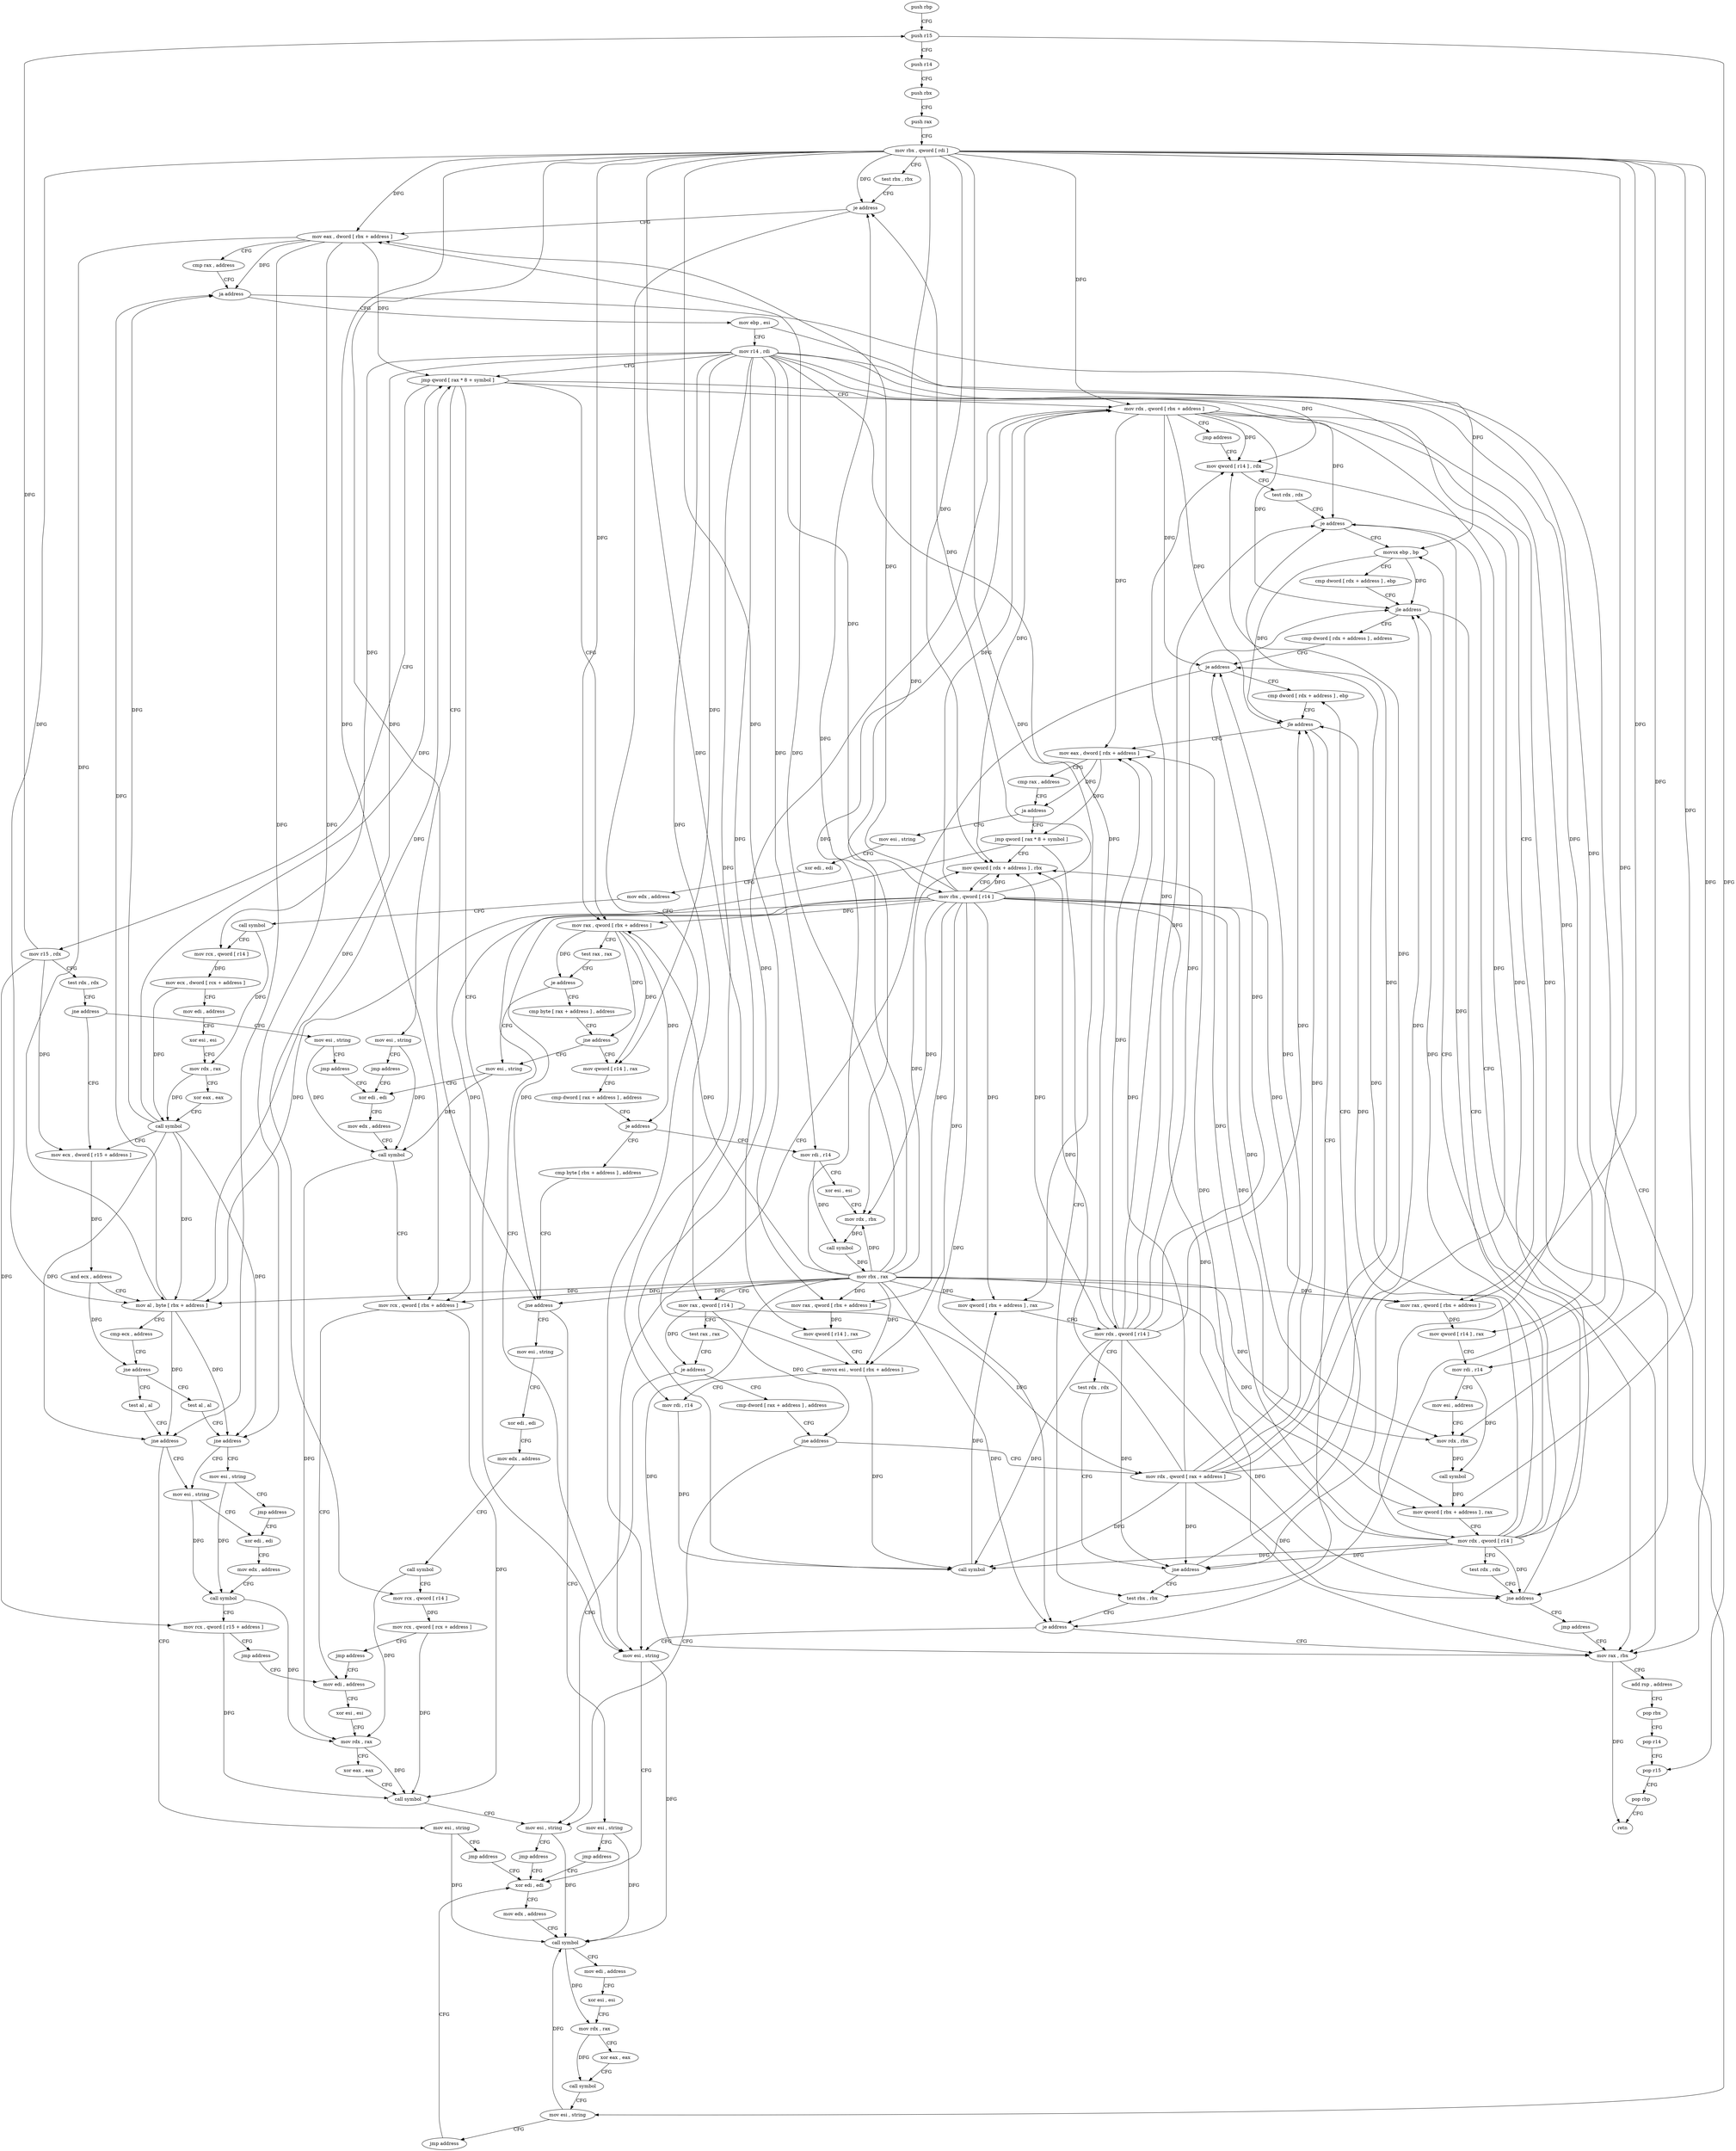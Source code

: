 digraph "func" {
"4220864" [label = "push rbp" ]
"4220865" [label = "push r15" ]
"4220867" [label = "push r14" ]
"4220869" [label = "push rbx" ]
"4220870" [label = "push rax" ]
"4220871" [label = "mov rbx , qword [ rdi ]" ]
"4220874" [label = "test rbx , rbx" ]
"4220877" [label = "je address" ]
"4221163" [label = "mov esi , string" ]
"4220883" [label = "mov eax , dword [ rbx + address ]" ]
"4221168" [label = "xor edi , edi" ]
"4220886" [label = "cmp rax , address" ]
"4220890" [label = "ja address" ]
"4221197" [label = "mov esi , string" ]
"4220896" [label = "mov ebp , esi" ]
"4221170" [label = "mov edx , address" ]
"4221175" [label = "call symbol" ]
"4221180" [label = "mov edi , address" ]
"4221185" [label = "xor esi , esi" ]
"4221187" [label = "mov rdx , rax" ]
"4221190" [label = "xor eax , eax" ]
"4221192" [label = "call symbol" ]
"4221202" [label = "jmp address" ]
"4220898" [label = "mov r14 , rdi" ]
"4220901" [label = "jmp qword [ rax * 8 + symbol ]" ]
"4220908" [label = "mov rdx , qword [ rbx + address ]" ]
"4220920" [label = "mov rax , qword [ rbx + address ]" ]
"4220966" [label = "mov rax , qword [ rbx + address ]" ]
"4221204" [label = "mov r15 , rdx" ]
"4221219" [label = "mov esi , string" ]
"4220915" [label = "jmp address" ]
"4221050" [label = "mov qword [ r14 ] , rdx" ]
"4220927" [label = "mov qword [ r14 ] , rax" ]
"4220930" [label = "mov rdi , r14" ]
"4220933" [label = "mov esi , address" ]
"4220938" [label = "mov rdx , rbx" ]
"4220941" [label = "call symbol" ]
"4220946" [label = "mov qword [ rbx + address ] , rax" ]
"4220953" [label = "mov rdx , qword [ r14 ]" ]
"4220956" [label = "test rdx , rdx" ]
"4220959" [label = "jne address" ]
"4221058" [label = "movsx ebp , bp" ]
"4220961" [label = "jmp address" ]
"4220973" [label = "test rax , rax" ]
"4220976" [label = "je address" ]
"4221226" [label = "mov esi , string" ]
"4220982" [label = "cmp byte [ rax + address ] , address" ]
"4221207" [label = "test rdx , rdx" ]
"4221210" [label = "jne address" ]
"4221311" [label = "mov ecx , dword [ r15 + address ]" ]
"4221212" [label = "mov esi , string" ]
"4221224" [label = "jmp address" ]
"4221231" [label = "xor edi , edi" ]
"4221053" [label = "test rdx , rdx" ]
"4221056" [label = "je address" ]
"4221149" [label = "mov rax , rbx" ]
"4221061" [label = "cmp dword [ rdx + address ] , ebp" ]
"4221064" [label = "jle address" ]
"4221066" [label = "cmp dword [ rdx + address ] , address" ]
"4220986" [label = "jne address" ]
"4220992" [label = "mov qword [ r14 ] , rax" ]
"4221315" [label = "and ecx , address" ]
"4221318" [label = "mov al , byte [ rbx + address ]" ]
"4221321" [label = "cmp ecx , address" ]
"4221324" [label = "jne address" ]
"4221353" [label = "test al , al" ]
"4221326" [label = "test al , al" ]
"4221217" [label = "jmp address" ]
"4221233" [label = "mov edx , address" ]
"4221238" [label = "call symbol" ]
"4221243" [label = "mov rcx , qword [ rbx + address ]" ]
"4221247" [label = "mov edi , address" ]
"4221152" [label = "add rsp , address" ]
"4221156" [label = "pop rbx" ]
"4221157" [label = "pop r14" ]
"4221159" [label = "pop r15" ]
"4221161" [label = "pop rbp" ]
"4221162" [label = "retn" ]
"4221070" [label = "je address" ]
"4221072" [label = "cmp dword [ rdx + address ] , ebp" ]
"4220995" [label = "cmp dword [ rax + address ] , address" ]
"4220999" [label = "je address" ]
"4221337" [label = "cmp byte [ rbx + address ] , address" ]
"4221005" [label = "mov rdi , r14" ]
"4221355" [label = "jne address" ]
"4221367" [label = "mov esi , string" ]
"4221357" [label = "mov esi , string" ]
"4221328" [label = "jne address" ]
"4221330" [label = "mov esi , string" ]
"4221075" [label = "jle address" ]
"4221144" [label = "test rbx , rbx" ]
"4221077" [label = "mov eax , dword [ rdx + address ]" ]
"4221341" [label = "jne address" ]
"4221393" [label = "mov esi , string" ]
"4221343" [label = "mov esi , string" ]
"4221008" [label = "xor esi , esi" ]
"4221010" [label = "mov rdx , rbx" ]
"4221013" [label = "call symbol" ]
"4221018" [label = "mov rbx , rax" ]
"4221021" [label = "mov rax , qword [ r14 ]" ]
"4221024" [label = "test rax , rax" ]
"4221027" [label = "je address" ]
"4221264" [label = "mov esi , string" ]
"4221033" [label = "cmp dword [ rax + address ] , address" ]
"4221372" [label = "xor edi , edi" ]
"4221362" [label = "jmp address" ]
"4221335" [label = "jmp address" ]
"4221147" [label = "je address" ]
"4221080" [label = "cmp rax , address" ]
"4221084" [label = "ja address" ]
"4221271" [label = "mov esi , string" ]
"4221090" [label = "jmp qword [ rax * 8 + symbol ]" ]
"4221398" [label = "xor edi , edi" ]
"4221400" [label = "mov edx , address" ]
"4221405" [label = "call symbol" ]
"4221410" [label = "mov rcx , qword [ r14 ]" ]
"4221413" [label = "mov rcx , qword [ rcx + address ]" ]
"4221417" [label = "jmp address" ]
"4221348" [label = "jmp address" ]
"4221269" [label = "jmp address" ]
"4221037" [label = "jne address" ]
"4221043" [label = "mov rdx , qword [ rax + address ]" ]
"4221252" [label = "xor esi , esi" ]
"4221254" [label = "mov rdx , rax" ]
"4221257" [label = "xor eax , eax" ]
"4221259" [label = "call symbol" ]
"4221374" [label = "mov edx , address" ]
"4221379" [label = "call symbol" ]
"4221384" [label = "mov rcx , qword [ r15 + address ]" ]
"4221388" [label = "jmp address" ]
"4221276" [label = "xor edi , edi" ]
"4221278" [label = "mov edx , address" ]
"4221283" [label = "call symbol" ]
"4221288" [label = "mov rcx , qword [ r14 ]" ]
"4221291" [label = "mov ecx , dword [ rcx + address ]" ]
"4221294" [label = "mov edi , address" ]
"4221299" [label = "xor esi , esi" ]
"4221301" [label = "mov rdx , rax" ]
"4221304" [label = "xor eax , eax" ]
"4221306" [label = "call symbol" ]
"4221097" [label = "mov qword [ rdx + address ] , rbx" ]
"4221104" [label = "mov rbx , qword [ r14 ]" ]
"4221107" [label = "mov rax , qword [ rbx + address ]" ]
"4221114" [label = "mov qword [ r14 ] , rax" ]
"4221117" [label = "movsx esi , word [ rbx + address ]" ]
"4221121" [label = "mov rdi , r14" ]
"4221124" [label = "call symbol" ]
"4221129" [label = "mov qword [ rbx + address ] , rax" ]
"4221136" [label = "mov rdx , qword [ r14 ]" ]
"4221139" [label = "test rdx , rdx" ]
"4221142" [label = "jne address" ]
"4220864" -> "4220865" [ label = "CFG" ]
"4220865" -> "4220867" [ label = "CFG" ]
"4220865" -> "4221159" [ label = "DFG" ]
"4220867" -> "4220869" [ label = "CFG" ]
"4220869" -> "4220870" [ label = "CFG" ]
"4220870" -> "4220871" [ label = "CFG" ]
"4220871" -> "4220874" [ label = "CFG" ]
"4220871" -> "4220877" [ label = "DFG" ]
"4220871" -> "4220883" [ label = "DFG" ]
"4220871" -> "4220908" [ label = "DFG" ]
"4220871" -> "4220920" [ label = "DFG" ]
"4220871" -> "4220938" [ label = "DFG" ]
"4220871" -> "4220946" [ label = "DFG" ]
"4220871" -> "4220966" [ label = "DFG" ]
"4220871" -> "4221318" [ label = "DFG" ]
"4220871" -> "4221243" [ label = "DFG" ]
"4220871" -> "4221149" [ label = "DFG" ]
"4220871" -> "4221341" [ label = "DFG" ]
"4220871" -> "4221010" [ label = "DFG" ]
"4220871" -> "4221147" [ label = "DFG" ]
"4220871" -> "4221097" [ label = "DFG" ]
"4220871" -> "4221107" [ label = "DFG" ]
"4220871" -> "4221117" [ label = "DFG" ]
"4220871" -> "4221129" [ label = "DFG" ]
"4220874" -> "4220877" [ label = "CFG" ]
"4220877" -> "4221163" [ label = "CFG" ]
"4220877" -> "4220883" [ label = "CFG" ]
"4221163" -> "4221168" [ label = "CFG" ]
"4221163" -> "4221175" [ label = "DFG" ]
"4220883" -> "4220886" [ label = "CFG" ]
"4220883" -> "4220890" [ label = "DFG" ]
"4220883" -> "4220901" [ label = "DFG" ]
"4220883" -> "4221318" [ label = "DFG" ]
"4220883" -> "4221355" [ label = "DFG" ]
"4220883" -> "4221328" [ label = "DFG" ]
"4221168" -> "4221170" [ label = "CFG" ]
"4220886" -> "4220890" [ label = "CFG" ]
"4220890" -> "4221197" [ label = "CFG" ]
"4220890" -> "4220896" [ label = "CFG" ]
"4221197" -> "4221202" [ label = "CFG" ]
"4221197" -> "4221175" [ label = "DFG" ]
"4220896" -> "4220898" [ label = "CFG" ]
"4220896" -> "4221058" [ label = "DFG" ]
"4221170" -> "4221175" [ label = "CFG" ]
"4221175" -> "4221180" [ label = "CFG" ]
"4221175" -> "4221187" [ label = "DFG" ]
"4221180" -> "4221185" [ label = "CFG" ]
"4221185" -> "4221187" [ label = "CFG" ]
"4221187" -> "4221190" [ label = "CFG" ]
"4221187" -> "4221192" [ label = "DFG" ]
"4221190" -> "4221192" [ label = "CFG" ]
"4221192" -> "4221197" [ label = "CFG" ]
"4221202" -> "4221168" [ label = "CFG" ]
"4220898" -> "4220901" [ label = "CFG" ]
"4220898" -> "4220927" [ label = "DFG" ]
"4220898" -> "4220930" [ label = "DFG" ]
"4220898" -> "4220953" [ label = "DFG" ]
"4220898" -> "4221050" [ label = "DFG" ]
"4220898" -> "4220992" [ label = "DFG" ]
"4220898" -> "4221005" [ label = "DFG" ]
"4220898" -> "4221021" [ label = "DFG" ]
"4220898" -> "4221410" [ label = "DFG" ]
"4220898" -> "4221288" [ label = "DFG" ]
"4220898" -> "4221104" [ label = "DFG" ]
"4220898" -> "4221114" [ label = "DFG" ]
"4220898" -> "4221121" [ label = "DFG" ]
"4220898" -> "4221136" [ label = "DFG" ]
"4220901" -> "4220908" [ label = "CFG" ]
"4220901" -> "4220920" [ label = "CFG" ]
"4220901" -> "4220966" [ label = "CFG" ]
"4220901" -> "4221163" [ label = "CFG" ]
"4220901" -> "4221204" [ label = "CFG" ]
"4220901" -> "4221219" [ label = "CFG" ]
"4220908" -> "4220915" [ label = "CFG" ]
"4220908" -> "4220959" [ label = "DFG" ]
"4220908" -> "4221050" [ label = "DFG" ]
"4220908" -> "4221056" [ label = "DFG" ]
"4220908" -> "4221064" [ label = "DFG" ]
"4220908" -> "4221070" [ label = "DFG" ]
"4220908" -> "4221075" [ label = "DFG" ]
"4220908" -> "4221077" [ label = "DFG" ]
"4220908" -> "4221097" [ label = "DFG" ]
"4220908" -> "4221124" [ label = "DFG" ]
"4220908" -> "4221142" [ label = "DFG" ]
"4220920" -> "4220927" [ label = "DFG" ]
"4220966" -> "4220973" [ label = "CFG" ]
"4220966" -> "4220976" [ label = "DFG" ]
"4220966" -> "4220986" [ label = "DFG" ]
"4220966" -> "4220992" [ label = "DFG" ]
"4220966" -> "4220999" [ label = "DFG" ]
"4221204" -> "4221207" [ label = "CFG" ]
"4221204" -> "4220865" [ label = "DFG" ]
"4221204" -> "4221311" [ label = "DFG" ]
"4221204" -> "4221384" [ label = "DFG" ]
"4221219" -> "4221224" [ label = "CFG" ]
"4221219" -> "4221238" [ label = "DFG" ]
"4220915" -> "4221050" [ label = "CFG" ]
"4221050" -> "4221053" [ label = "CFG" ]
"4220927" -> "4220930" [ label = "CFG" ]
"4220930" -> "4220933" [ label = "CFG" ]
"4220930" -> "4220941" [ label = "DFG" ]
"4220933" -> "4220938" [ label = "CFG" ]
"4220938" -> "4220941" [ label = "DFG" ]
"4220941" -> "4220946" [ label = "DFG" ]
"4220946" -> "4220953" [ label = "CFG" ]
"4220953" -> "4220956" [ label = "CFG" ]
"4220953" -> "4220959" [ label = "DFG" ]
"4220953" -> "4221050" [ label = "DFG" ]
"4220953" -> "4221056" [ label = "DFG" ]
"4220953" -> "4221064" [ label = "DFG" ]
"4220953" -> "4221070" [ label = "DFG" ]
"4220953" -> "4221075" [ label = "DFG" ]
"4220953" -> "4221077" [ label = "DFG" ]
"4220953" -> "4221097" [ label = "DFG" ]
"4220953" -> "4221124" [ label = "DFG" ]
"4220953" -> "4221142" [ label = "DFG" ]
"4220956" -> "4220959" [ label = "CFG" ]
"4220959" -> "4221058" [ label = "CFG" ]
"4220959" -> "4220961" [ label = "CFG" ]
"4221058" -> "4221061" [ label = "CFG" ]
"4221058" -> "4221064" [ label = "DFG" ]
"4221058" -> "4221075" [ label = "DFG" ]
"4220961" -> "4221149" [ label = "CFG" ]
"4220973" -> "4220976" [ label = "CFG" ]
"4220976" -> "4221226" [ label = "CFG" ]
"4220976" -> "4220982" [ label = "CFG" ]
"4221226" -> "4221231" [ label = "CFG" ]
"4221226" -> "4221238" [ label = "DFG" ]
"4220982" -> "4220986" [ label = "CFG" ]
"4221207" -> "4221210" [ label = "CFG" ]
"4221210" -> "4221311" [ label = "CFG" ]
"4221210" -> "4221212" [ label = "CFG" ]
"4221311" -> "4221315" [ label = "DFG" ]
"4221212" -> "4221217" [ label = "CFG" ]
"4221212" -> "4221238" [ label = "DFG" ]
"4221224" -> "4221231" [ label = "CFG" ]
"4221231" -> "4221233" [ label = "CFG" ]
"4221053" -> "4221056" [ label = "CFG" ]
"4221056" -> "4221149" [ label = "CFG" ]
"4221056" -> "4221058" [ label = "CFG" ]
"4221149" -> "4221152" [ label = "CFG" ]
"4221149" -> "4221162" [ label = "DFG" ]
"4221061" -> "4221064" [ label = "CFG" ]
"4221064" -> "4221149" [ label = "CFG" ]
"4221064" -> "4221066" [ label = "CFG" ]
"4221066" -> "4221070" [ label = "CFG" ]
"4220986" -> "4221226" [ label = "CFG" ]
"4220986" -> "4220992" [ label = "CFG" ]
"4220992" -> "4220995" [ label = "CFG" ]
"4221315" -> "4221318" [ label = "CFG" ]
"4221315" -> "4221324" [ label = "DFG" ]
"4221318" -> "4221321" [ label = "CFG" ]
"4221318" -> "4220890" [ label = "DFG" ]
"4221318" -> "4220901" [ label = "DFG" ]
"4221318" -> "4221355" [ label = "DFG" ]
"4221318" -> "4221328" [ label = "DFG" ]
"4221321" -> "4221324" [ label = "CFG" ]
"4221324" -> "4221353" [ label = "CFG" ]
"4221324" -> "4221326" [ label = "CFG" ]
"4221353" -> "4221355" [ label = "CFG" ]
"4221326" -> "4221328" [ label = "CFG" ]
"4221217" -> "4221231" [ label = "CFG" ]
"4221233" -> "4221238" [ label = "CFG" ]
"4221238" -> "4221243" [ label = "CFG" ]
"4221238" -> "4221254" [ label = "DFG" ]
"4221243" -> "4221247" [ label = "CFG" ]
"4221243" -> "4221259" [ label = "DFG" ]
"4221247" -> "4221252" [ label = "CFG" ]
"4221152" -> "4221156" [ label = "CFG" ]
"4221156" -> "4221157" [ label = "CFG" ]
"4221157" -> "4221159" [ label = "CFG" ]
"4221159" -> "4221161" [ label = "CFG" ]
"4221161" -> "4221162" [ label = "CFG" ]
"4221070" -> "4221163" [ label = "CFG" ]
"4221070" -> "4221072" [ label = "CFG" ]
"4221072" -> "4221075" [ label = "CFG" ]
"4220995" -> "4220999" [ label = "CFG" ]
"4220999" -> "4221337" [ label = "CFG" ]
"4220999" -> "4221005" [ label = "CFG" ]
"4221337" -> "4221341" [ label = "CFG" ]
"4221005" -> "4221008" [ label = "CFG" ]
"4221005" -> "4221013" [ label = "DFG" ]
"4221355" -> "4221367" [ label = "CFG" ]
"4221355" -> "4221357" [ label = "CFG" ]
"4221367" -> "4221372" [ label = "CFG" ]
"4221367" -> "4221379" [ label = "DFG" ]
"4221357" -> "4221362" [ label = "CFG" ]
"4221357" -> "4221175" [ label = "DFG" ]
"4221328" -> "4221367" [ label = "CFG" ]
"4221328" -> "4221330" [ label = "CFG" ]
"4221330" -> "4221335" [ label = "CFG" ]
"4221330" -> "4221379" [ label = "DFG" ]
"4221075" -> "4221144" [ label = "CFG" ]
"4221075" -> "4221077" [ label = "CFG" ]
"4221144" -> "4221147" [ label = "CFG" ]
"4221077" -> "4221080" [ label = "CFG" ]
"4221077" -> "4221084" [ label = "DFG" ]
"4221077" -> "4221090" [ label = "DFG" ]
"4221341" -> "4221393" [ label = "CFG" ]
"4221341" -> "4221343" [ label = "CFG" ]
"4221393" -> "4221398" [ label = "CFG" ]
"4221343" -> "4221348" [ label = "CFG" ]
"4221343" -> "4221175" [ label = "DFG" ]
"4221008" -> "4221010" [ label = "CFG" ]
"4221010" -> "4221013" [ label = "DFG" ]
"4221013" -> "4221018" [ label = "DFG" ]
"4221018" -> "4221021" [ label = "CFG" ]
"4221018" -> "4220877" [ label = "DFG" ]
"4221018" -> "4220883" [ label = "DFG" ]
"4221018" -> "4220908" [ label = "DFG" ]
"4221018" -> "4220920" [ label = "DFG" ]
"4221018" -> "4220938" [ label = "DFG" ]
"4221018" -> "4220966" [ label = "DFG" ]
"4221018" -> "4221318" [ label = "DFG" ]
"4221018" -> "4221243" [ label = "DFG" ]
"4221018" -> "4221149" [ label = "DFG" ]
"4221018" -> "4221341" [ label = "DFG" ]
"4221018" -> "4221010" [ label = "DFG" ]
"4221018" -> "4220946" [ label = "DFG" ]
"4221018" -> "4221147" [ label = "DFG" ]
"4221018" -> "4221097" [ label = "DFG" ]
"4221018" -> "4221107" [ label = "DFG" ]
"4221018" -> "4221117" [ label = "DFG" ]
"4221018" -> "4221129" [ label = "DFG" ]
"4221021" -> "4221024" [ label = "CFG" ]
"4221021" -> "4221027" [ label = "DFG" ]
"4221021" -> "4221037" [ label = "DFG" ]
"4221021" -> "4221043" [ label = "DFG" ]
"4221024" -> "4221027" [ label = "CFG" ]
"4221027" -> "4221264" [ label = "CFG" ]
"4221027" -> "4221033" [ label = "CFG" ]
"4221264" -> "4221269" [ label = "CFG" ]
"4221264" -> "4221175" [ label = "DFG" ]
"4221033" -> "4221037" [ label = "CFG" ]
"4221372" -> "4221374" [ label = "CFG" ]
"4221362" -> "4221168" [ label = "CFG" ]
"4221335" -> "4221372" [ label = "CFG" ]
"4221147" -> "4221163" [ label = "CFG" ]
"4221147" -> "4221149" [ label = "CFG" ]
"4221080" -> "4221084" [ label = "CFG" ]
"4221084" -> "4221271" [ label = "CFG" ]
"4221084" -> "4221090" [ label = "CFG" ]
"4221271" -> "4221276" [ label = "CFG" ]
"4221090" -> "4221097" [ label = "CFG" ]
"4221090" -> "4221144" [ label = "CFG" ]
"4221090" -> "4221163" [ label = "CFG" ]
"4221398" -> "4221400" [ label = "CFG" ]
"4221400" -> "4221405" [ label = "CFG" ]
"4221405" -> "4221410" [ label = "CFG" ]
"4221405" -> "4221254" [ label = "DFG" ]
"4221410" -> "4221413" [ label = "DFG" ]
"4221413" -> "4221417" [ label = "CFG" ]
"4221413" -> "4221259" [ label = "DFG" ]
"4221417" -> "4221247" [ label = "CFG" ]
"4221348" -> "4221168" [ label = "CFG" ]
"4221269" -> "4221168" [ label = "CFG" ]
"4221037" -> "4221264" [ label = "CFG" ]
"4221037" -> "4221043" [ label = "CFG" ]
"4221043" -> "4221050" [ label = "DFG" ]
"4221043" -> "4220959" [ label = "DFG" ]
"4221043" -> "4221056" [ label = "DFG" ]
"4221043" -> "4221070" [ label = "DFG" ]
"4221043" -> "4221077" [ label = "DFG" ]
"4221043" -> "4221064" [ label = "DFG" ]
"4221043" -> "4221075" [ label = "DFG" ]
"4221043" -> "4221097" [ label = "DFG" ]
"4221043" -> "4221124" [ label = "DFG" ]
"4221043" -> "4221142" [ label = "DFG" ]
"4221252" -> "4221254" [ label = "CFG" ]
"4221254" -> "4221257" [ label = "CFG" ]
"4221254" -> "4221259" [ label = "DFG" ]
"4221257" -> "4221259" [ label = "CFG" ]
"4221259" -> "4221264" [ label = "CFG" ]
"4221374" -> "4221379" [ label = "CFG" ]
"4221379" -> "4221384" [ label = "CFG" ]
"4221379" -> "4221254" [ label = "DFG" ]
"4221384" -> "4221388" [ label = "CFG" ]
"4221384" -> "4221259" [ label = "DFG" ]
"4221388" -> "4221247" [ label = "CFG" ]
"4221276" -> "4221278" [ label = "CFG" ]
"4221278" -> "4221283" [ label = "CFG" ]
"4221283" -> "4221288" [ label = "CFG" ]
"4221283" -> "4221301" [ label = "DFG" ]
"4221288" -> "4221291" [ label = "DFG" ]
"4221291" -> "4221294" [ label = "CFG" ]
"4221291" -> "4221306" [ label = "DFG" ]
"4221294" -> "4221299" [ label = "CFG" ]
"4221299" -> "4221301" [ label = "CFG" ]
"4221301" -> "4221304" [ label = "CFG" ]
"4221301" -> "4221306" [ label = "DFG" ]
"4221304" -> "4221306" [ label = "CFG" ]
"4221306" -> "4221311" [ label = "CFG" ]
"4221306" -> "4220890" [ label = "DFG" ]
"4221306" -> "4220901" [ label = "DFG" ]
"4221306" -> "4221355" [ label = "DFG" ]
"4221306" -> "4221328" [ label = "DFG" ]
"4221306" -> "4221318" [ label = "DFG" ]
"4221097" -> "4221104" [ label = "CFG" ]
"4221104" -> "4221107" [ label = "DFG" ]
"4221104" -> "4220877" [ label = "DFG" ]
"4221104" -> "4220883" [ label = "DFG" ]
"4221104" -> "4220908" [ label = "DFG" ]
"4221104" -> "4220920" [ label = "DFG" ]
"4221104" -> "4220938" [ label = "DFG" ]
"4221104" -> "4220966" [ label = "DFG" ]
"4221104" -> "4221318" [ label = "DFG" ]
"4221104" -> "4221243" [ label = "DFG" ]
"4221104" -> "4221149" [ label = "DFG" ]
"4221104" -> "4221341" [ label = "DFG" ]
"4221104" -> "4221010" [ label = "DFG" ]
"4221104" -> "4221147" [ label = "DFG" ]
"4221104" -> "4221097" [ label = "DFG" ]
"4221104" -> "4220946" [ label = "DFG" ]
"4221104" -> "4221117" [ label = "DFG" ]
"4221104" -> "4221129" [ label = "DFG" ]
"4221107" -> "4221114" [ label = "DFG" ]
"4221114" -> "4221117" [ label = "CFG" ]
"4221117" -> "4221121" [ label = "CFG" ]
"4221117" -> "4221124" [ label = "DFG" ]
"4221121" -> "4221124" [ label = "DFG" ]
"4221124" -> "4221129" [ label = "DFG" ]
"4221129" -> "4221136" [ label = "CFG" ]
"4221136" -> "4221139" [ label = "CFG" ]
"4221136" -> "4220959" [ label = "DFG" ]
"4221136" -> "4221050" [ label = "DFG" ]
"4221136" -> "4221056" [ label = "DFG" ]
"4221136" -> "4221070" [ label = "DFG" ]
"4221136" -> "4221077" [ label = "DFG" ]
"4221136" -> "4221124" [ label = "DFG" ]
"4221136" -> "4221064" [ label = "DFG" ]
"4221136" -> "4221075" [ label = "DFG" ]
"4221136" -> "4221097" [ label = "DFG" ]
"4221136" -> "4221142" [ label = "DFG" ]
"4221139" -> "4221142" [ label = "CFG" ]
"4221142" -> "4221072" [ label = "CFG" ]
"4221142" -> "4221144" [ label = "CFG" ]
}

